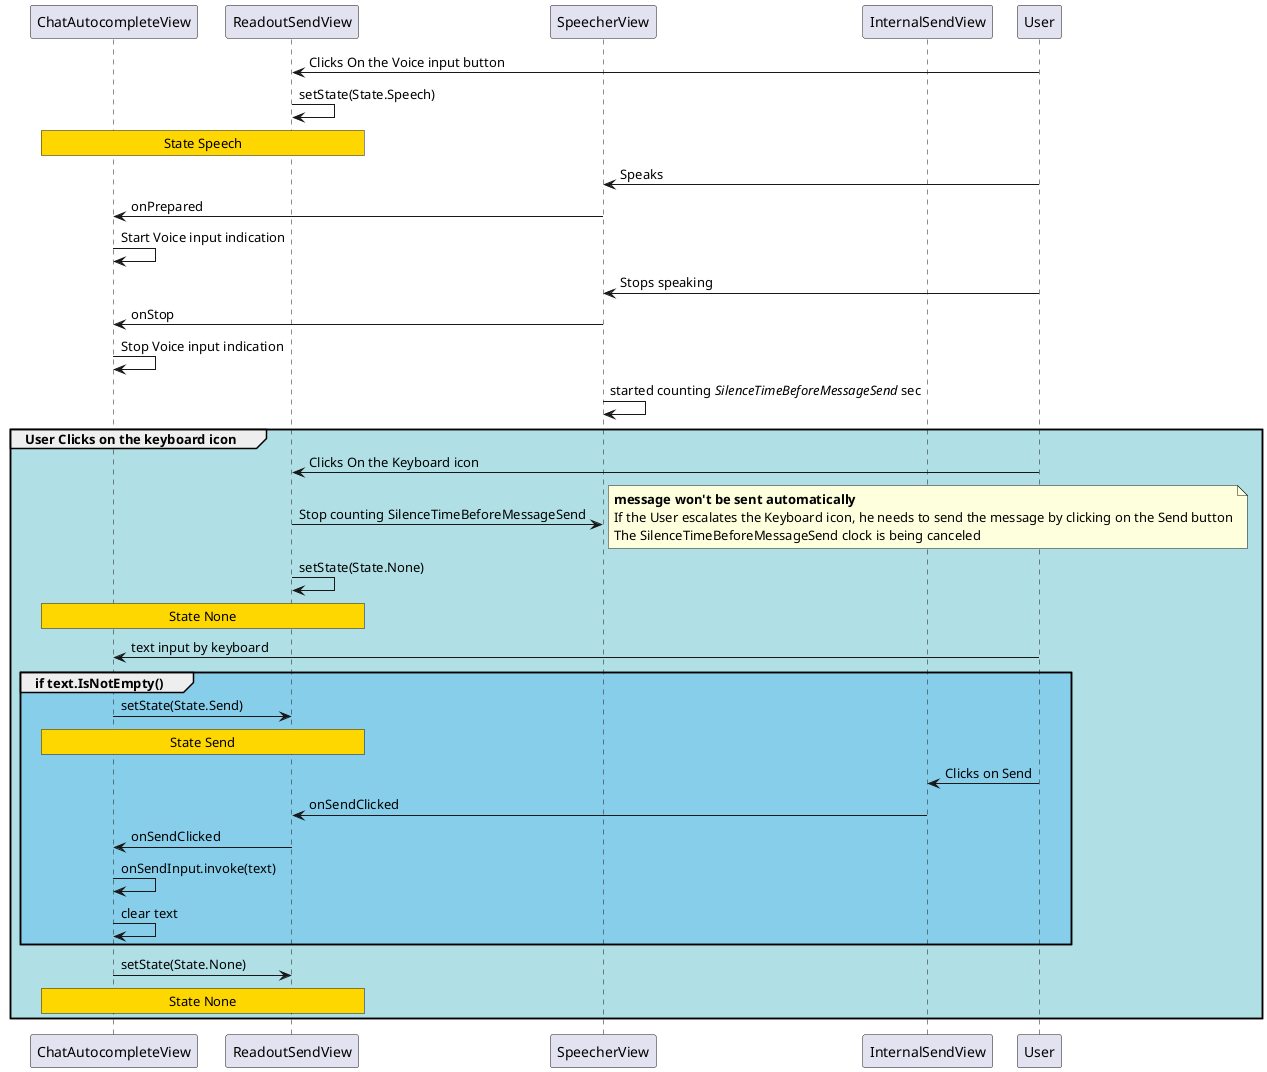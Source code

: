 @startuml

participant ChatAutocompleteView
participant ReadoutSendView
participant SpeecherView
participant InternalSendView
participant User


User -> ReadoutSendView: Clicks On the Voice input button
ReadoutSendView ->  ReadoutSendView: setState(State.Speech)
rnote over ChatAutocompleteView, ReadoutSendView #Gold
      State Speech
endrnote
User -> SpeecherView: Speaks
SpeecherView -> ChatAutocompleteView: onPrepared
ChatAutocompleteView -> ChatAutocompleteView: Start Voice input indication
User -> SpeecherView: Stops speaking
SpeecherView -> ChatAutocompleteView: onStop
ChatAutocompleteView -> ChatAutocompleteView: Stop Voice input indication

SpeecherView -> SpeecherView: started counting <i>SilenceTimeBeforeMessageSend</i> sec

group #PowderBlue User Clicks on the keyboard icon
     User -> ReadoutSendView: Clicks On the Keyboard icon
     ReadoutSendView -> SpeecherView: Stop counting SilenceTimeBeforeMessageSend
      note Right
          <b>message won't be sent automatically</b>
          If the User escalates the Keyboard icon, he needs to send the message by clicking on the Send button
          The SilenceTimeBeforeMessageSend clock is being canceled
       end note
     ReadoutSendView -> ReadoutSendView: setState(State.None)
     rnote over ChatAutocompleteView, ReadoutSendView #Gold
           State None
     endrnote
     User -> ChatAutocompleteView: text input by keyboard

     group #SkyBlue if text.IsNotEmpty()
        ChatAutocompleteView -> ReadoutSendView: setState(State.Send)
        rnote over ChatAutocompleteView, ReadoutSendView #Gold
              State Send
        endrnote
        User -> InternalSendView: Clicks on Send
        InternalSendView -> ReadoutSendView: onSendClicked
        ReadoutSendView -> ChatAutocompleteView: onSendClicked
        ChatAutocompleteView -> ChatAutocompleteView: onSendInput.invoke(text)
        ChatAutocompleteView -> ChatAutocompleteView: clear text
     end

     ChatAutocompleteView -> ReadoutSendView: setState(State.None)
rnote over ChatAutocompleteView, ReadoutSendView #Gold
      State None
endrnote
end

@enduml